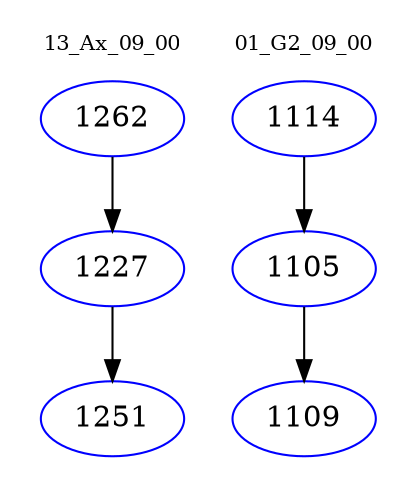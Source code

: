 digraph{
subgraph cluster_0 {
color = white
label = "13_Ax_09_00";
fontsize=10;
T0_1262 [label="1262", color="blue"]
T0_1262 -> T0_1227 [color="black"]
T0_1227 [label="1227", color="blue"]
T0_1227 -> T0_1251 [color="black"]
T0_1251 [label="1251", color="blue"]
}
subgraph cluster_1 {
color = white
label = "01_G2_09_00";
fontsize=10;
T1_1114 [label="1114", color="blue"]
T1_1114 -> T1_1105 [color="black"]
T1_1105 [label="1105", color="blue"]
T1_1105 -> T1_1109 [color="black"]
T1_1109 [label="1109", color="blue"]
}
}
